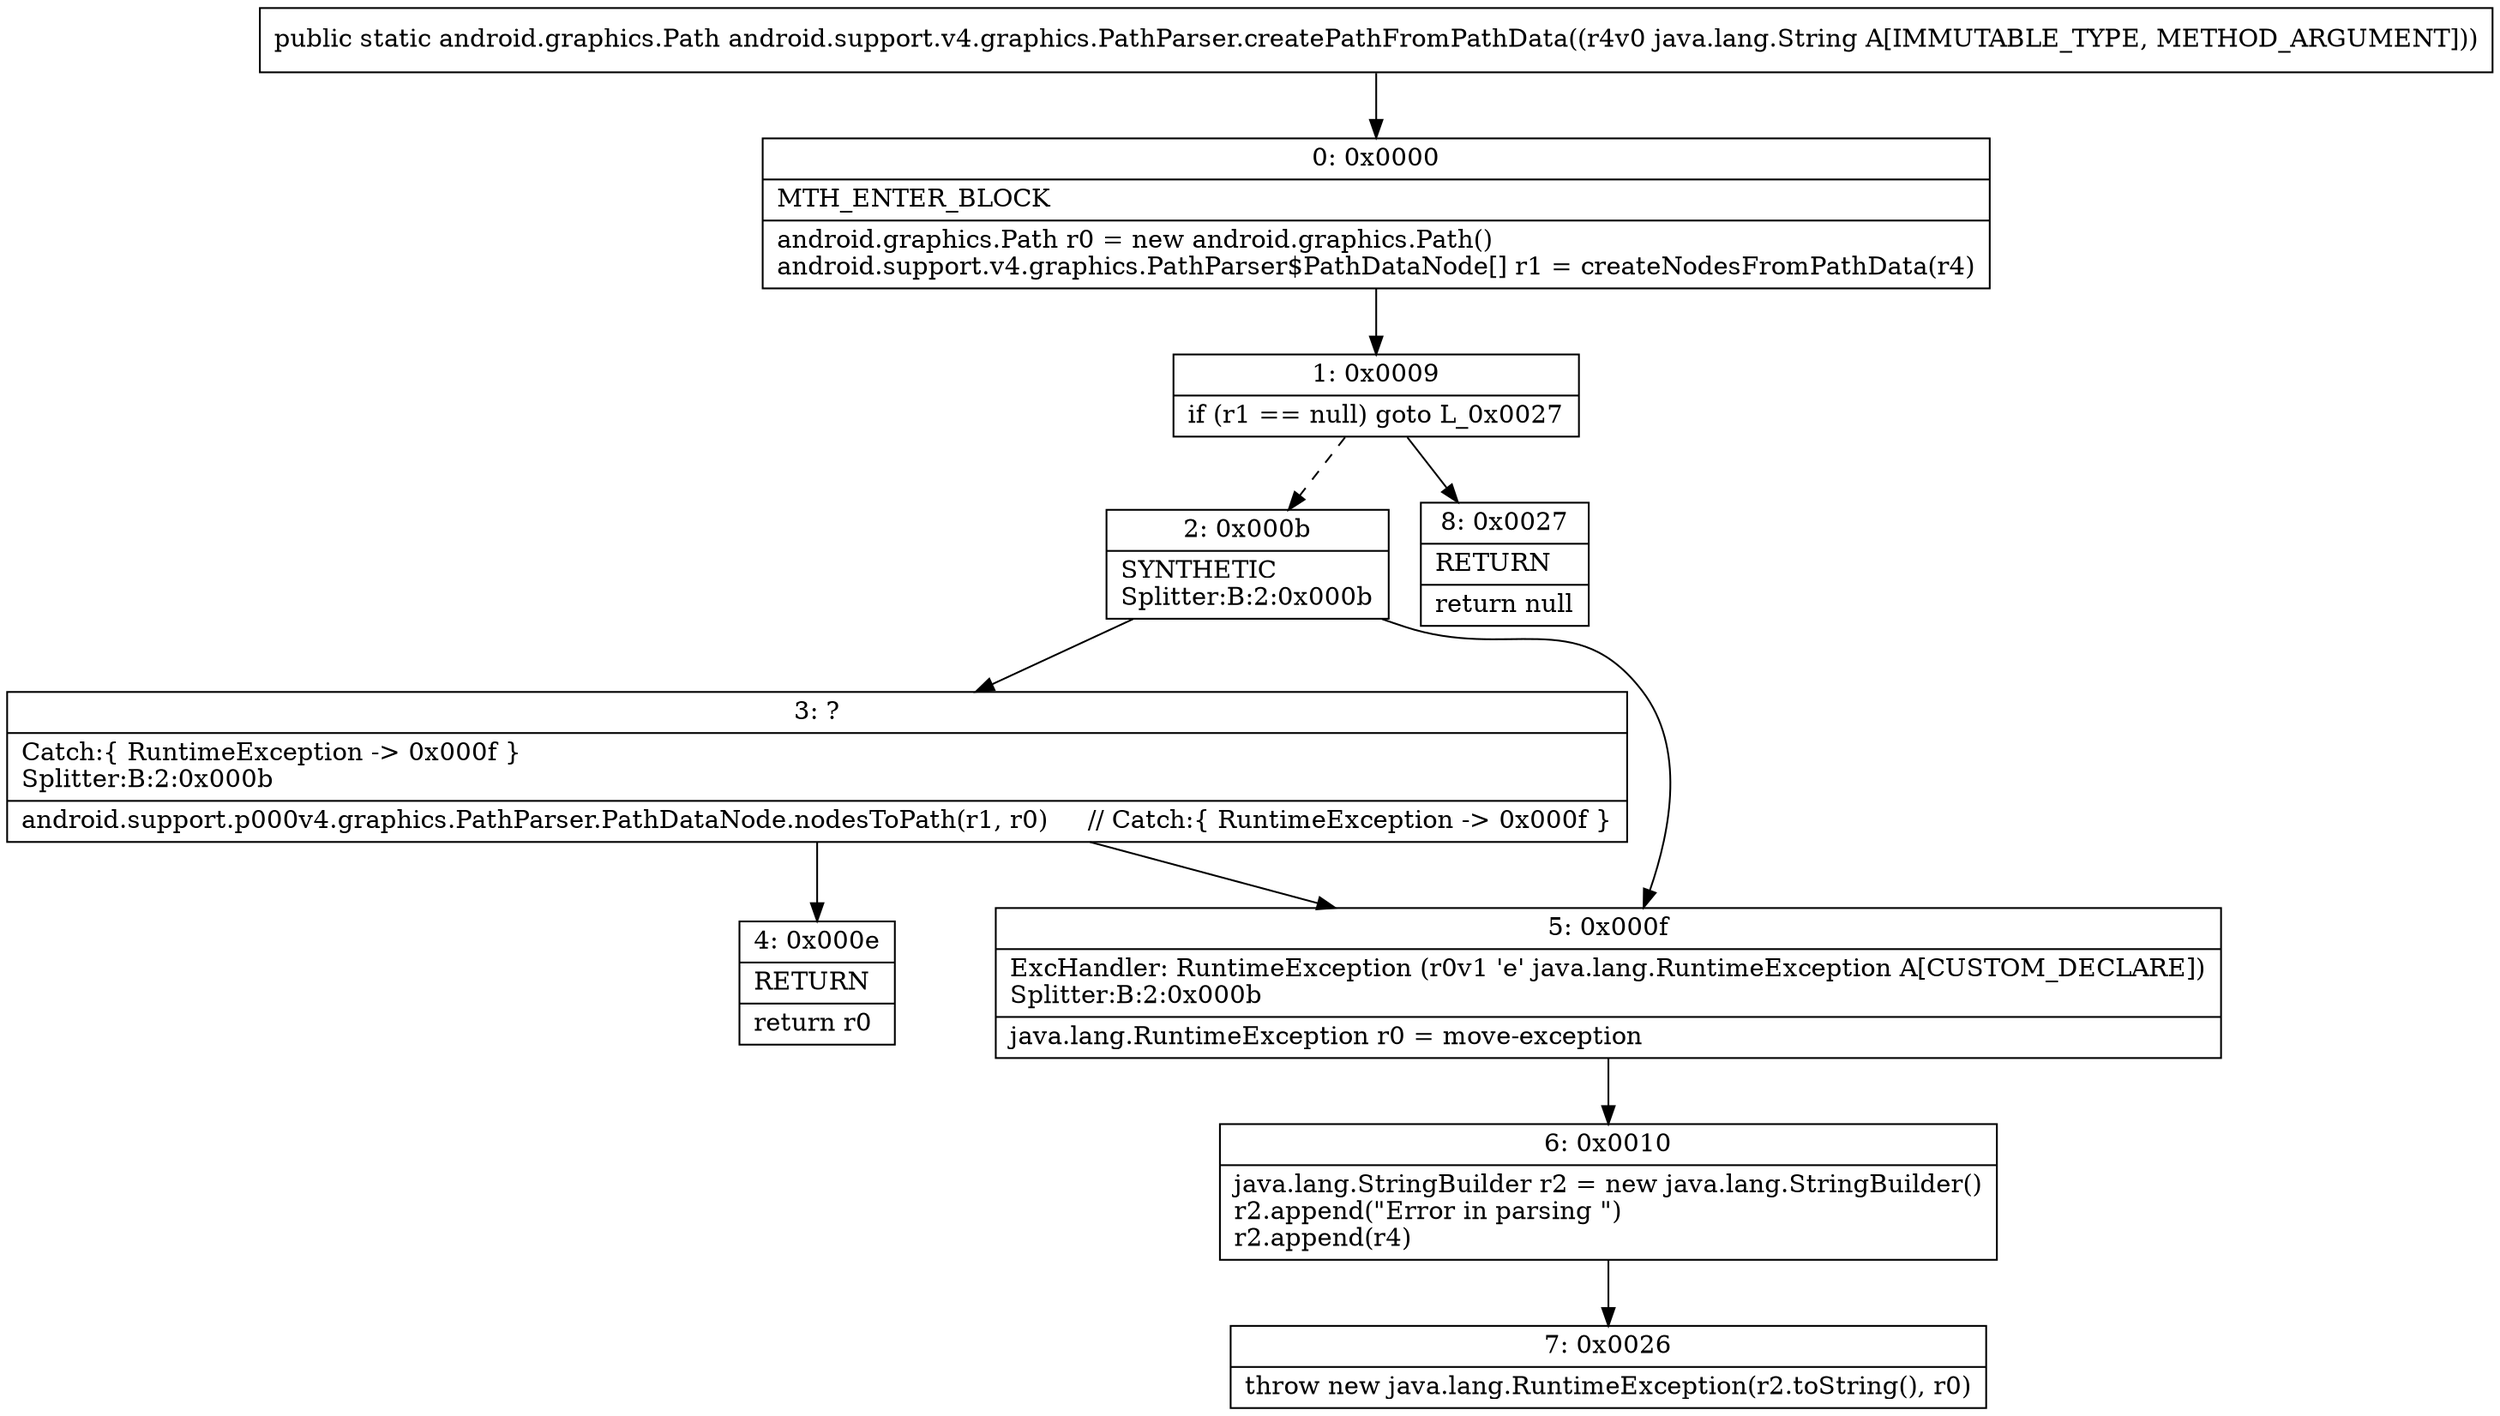 digraph "CFG forandroid.support.v4.graphics.PathParser.createPathFromPathData(Ljava\/lang\/String;)Landroid\/graphics\/Path;" {
Node_0 [shape=record,label="{0\:\ 0x0000|MTH_ENTER_BLOCK\l|android.graphics.Path r0 = new android.graphics.Path()\landroid.support.v4.graphics.PathParser$PathDataNode[] r1 = createNodesFromPathData(r4)\l}"];
Node_1 [shape=record,label="{1\:\ 0x0009|if (r1 == null) goto L_0x0027\l}"];
Node_2 [shape=record,label="{2\:\ 0x000b|SYNTHETIC\lSplitter:B:2:0x000b\l}"];
Node_3 [shape=record,label="{3\:\ ?|Catch:\{ RuntimeException \-\> 0x000f \}\lSplitter:B:2:0x000b\l|android.support.p000v4.graphics.PathParser.PathDataNode.nodesToPath(r1, r0)     \/\/ Catch:\{ RuntimeException \-\> 0x000f \}\l}"];
Node_4 [shape=record,label="{4\:\ 0x000e|RETURN\l|return r0\l}"];
Node_5 [shape=record,label="{5\:\ 0x000f|ExcHandler: RuntimeException (r0v1 'e' java.lang.RuntimeException A[CUSTOM_DECLARE])\lSplitter:B:2:0x000b\l|java.lang.RuntimeException r0 = move\-exception\l}"];
Node_6 [shape=record,label="{6\:\ 0x0010|java.lang.StringBuilder r2 = new java.lang.StringBuilder()\lr2.append(\"Error in parsing \")\lr2.append(r4)\l}"];
Node_7 [shape=record,label="{7\:\ 0x0026|throw new java.lang.RuntimeException(r2.toString(), r0)\l}"];
Node_8 [shape=record,label="{8\:\ 0x0027|RETURN\l|return null\l}"];
MethodNode[shape=record,label="{public static android.graphics.Path android.support.v4.graphics.PathParser.createPathFromPathData((r4v0 java.lang.String A[IMMUTABLE_TYPE, METHOD_ARGUMENT])) }"];
MethodNode -> Node_0;
Node_0 -> Node_1;
Node_1 -> Node_2[style=dashed];
Node_1 -> Node_8;
Node_2 -> Node_3;
Node_2 -> Node_5;
Node_3 -> Node_4;
Node_3 -> Node_5;
Node_5 -> Node_6;
Node_6 -> Node_7;
}

